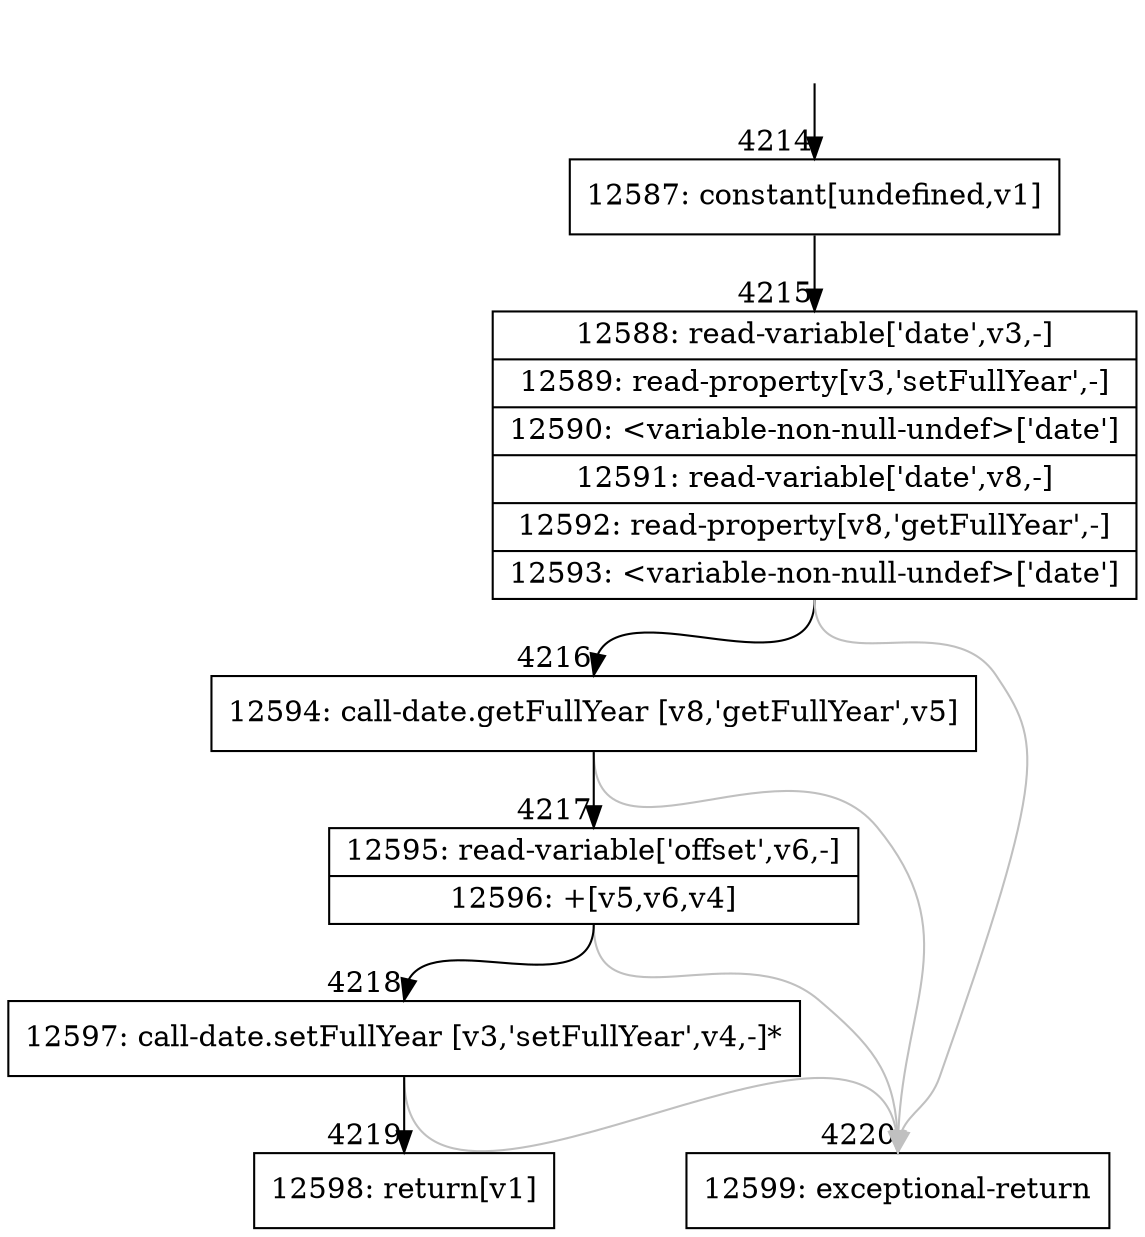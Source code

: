 digraph {
rankdir="TD"
BB_entry391[shape=none,label=""];
BB_entry391 -> BB4214 [tailport=s, headport=n, headlabel="    4214"]
BB4214 [shape=record label="{12587: constant[undefined,v1]}" ] 
BB4214 -> BB4215 [tailport=s, headport=n, headlabel="      4215"]
BB4215 [shape=record label="{12588: read-variable['date',v3,-]|12589: read-property[v3,'setFullYear',-]|12590: \<variable-non-null-undef\>['date']|12591: read-variable['date',v8,-]|12592: read-property[v8,'getFullYear',-]|12593: \<variable-non-null-undef\>['date']}" ] 
BB4215 -> BB4216 [tailport=s, headport=n, headlabel="      4216"]
BB4215 -> BB4220 [tailport=s, headport=n, color=gray, headlabel="      4220"]
BB4216 [shape=record label="{12594: call-date.getFullYear [v8,'getFullYear',v5]}" ] 
BB4216 -> BB4217 [tailport=s, headport=n, headlabel="      4217"]
BB4216 -> BB4220 [tailport=s, headport=n, color=gray]
BB4217 [shape=record label="{12595: read-variable['offset',v6,-]|12596: +[v5,v6,v4]}" ] 
BB4217 -> BB4218 [tailport=s, headport=n, headlabel="      4218"]
BB4217 -> BB4220 [tailport=s, headport=n, color=gray]
BB4218 [shape=record label="{12597: call-date.setFullYear [v3,'setFullYear',v4,-]*}" ] 
BB4218 -> BB4219 [tailport=s, headport=n, headlabel="      4219"]
BB4218 -> BB4220 [tailport=s, headport=n, color=gray]
BB4219 [shape=record label="{12598: return[v1]}" ] 
BB4220 [shape=record label="{12599: exceptional-return}" ] 
//#$~ 2462
}
